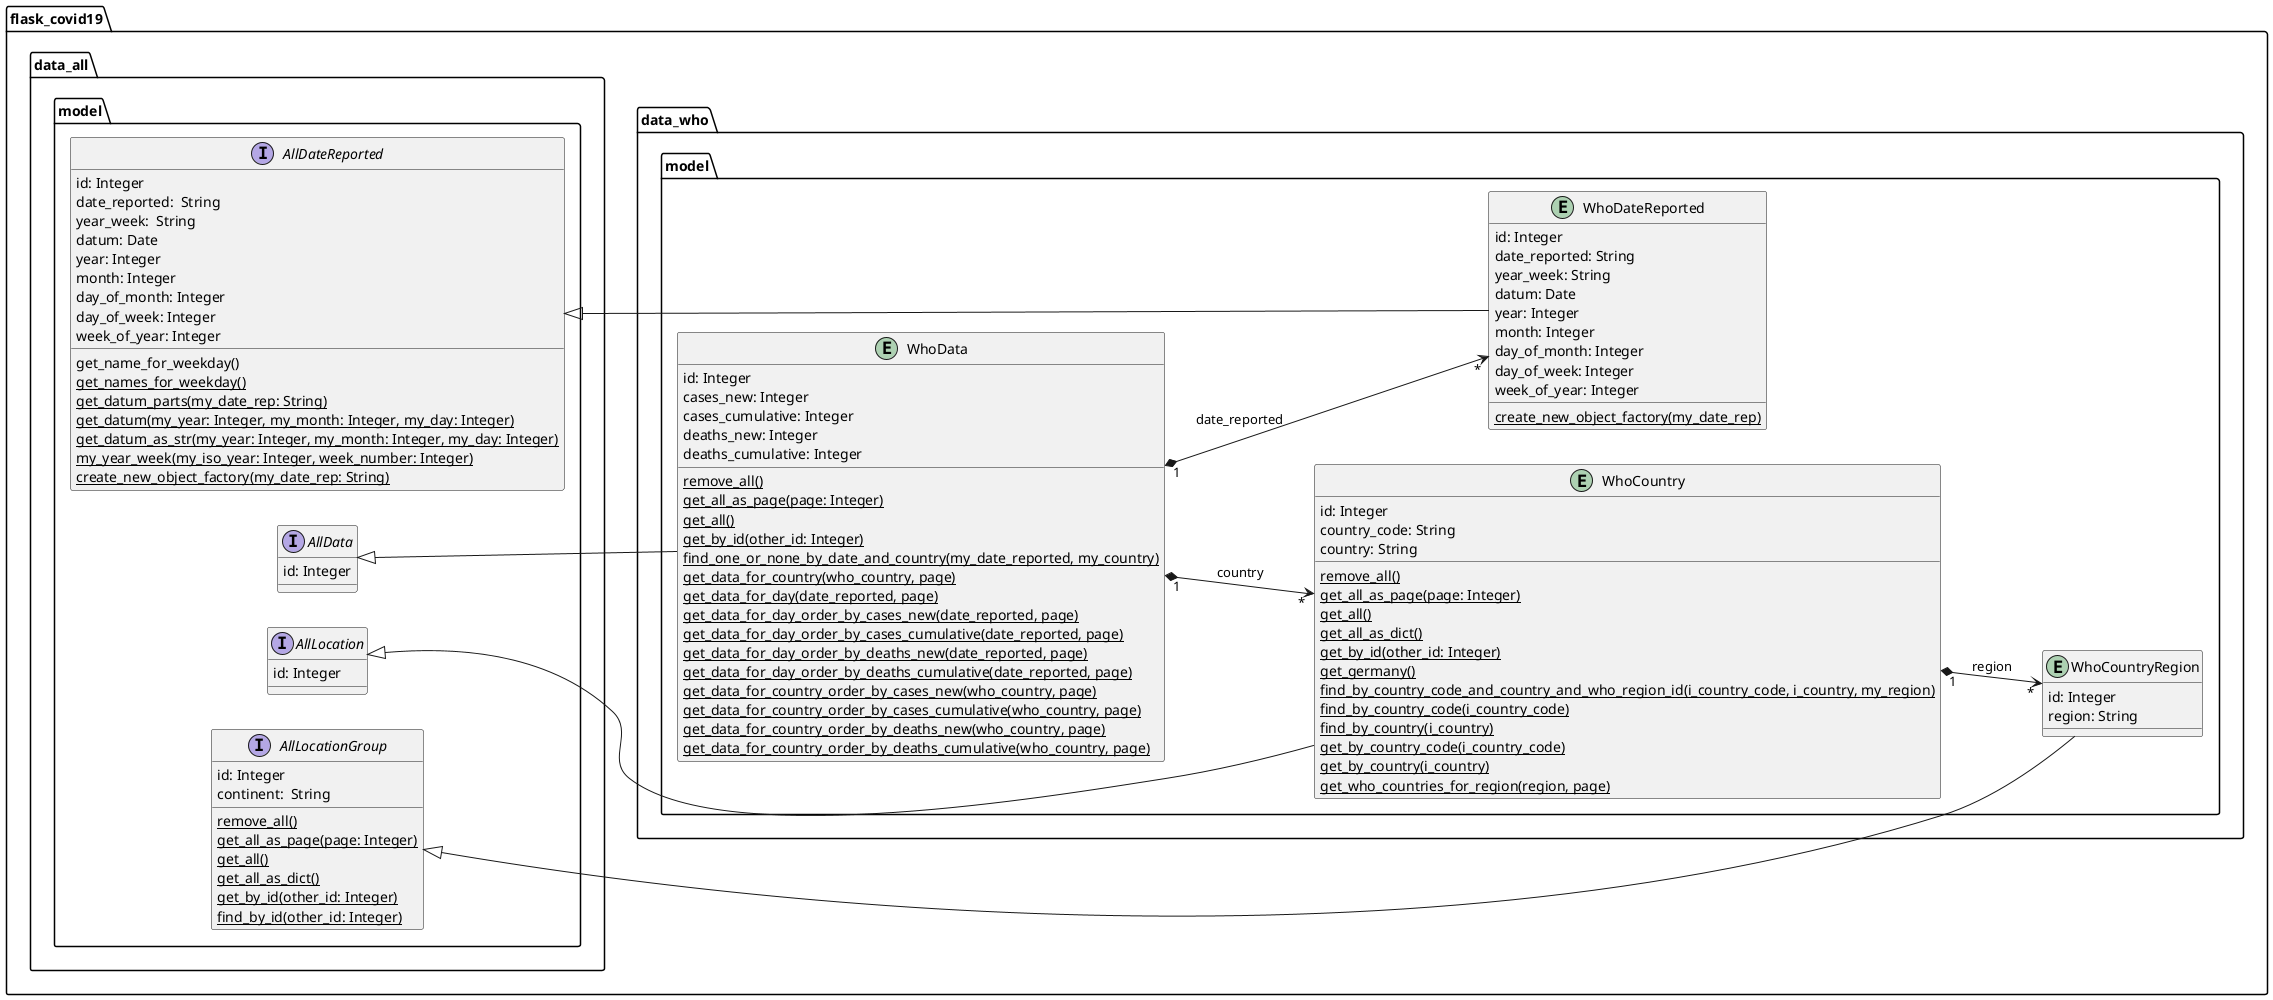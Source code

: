 @startuml
left to right direction

package flask_covid19.data_all.model {

	interface AllDateReported {
	    id: Integer
		date_reported:  String
	    year_week:  String
	    datum: Date
	    year: Integer
	    month: Integer
	    day_of_month: Integer
	    day_of_week: Integer
	    week_of_year: Integer
		get_name_for_weekday()
		{classifier} get_names_for_weekday()
		{classifier} get_datum_parts(my_date_rep: String)
		{classifier} get_datum(my_year: Integer, my_month: Integer, my_day: Integer)
		{classifier} get_datum_as_str(my_year: Integer, my_month: Integer, my_day: Integer)
		{classifier} my_year_week(my_iso_year: Integer, week_number: Integer)
		{classifier} create_new_object_factory(my_date_rep: String)
	}

	interface AllLocationGroup {
	    id: Integer
	    continent:  String
	    {classifier} remove_all()
	    {classifier} get_all_as_page(page: Integer)
	    {classifier} get_all()
	    {classifier} get_all_as_dict()
	    {classifier} get_by_id(other_id: Integer)
	    {classifier} find_by_id(other_id: Integer)
	}

	interface AllLocation {
	    id: Integer
    }

	interface AllData {
	    id: Integer
	}

}

package flask_covid19.data_who.model {

	entity WhoDateReported {
	    id: Integer
		date_reported: String
	    year_week: String
	    datum: Date
	    year: Integer
	    month: Integer
	    day_of_month: Integer
	    day_of_week: Integer
	    week_of_year: Integer
	    {classifier} create_new_object_factory(my_date_rep)
	}

	entity WhoCountryRegion {
	    id: Integer
	    region: String
	}

	entity WhoCountry {
	    id: Integer
		country_code: String
	    country: String
	    {classifier} remove_all()
	    {classifier} get_all_as_page(page: Integer)
	    {classifier} get_all()
	    {classifier} get_all_as_dict()
	    {classifier} get_by_id(other_id: Integer)
	    {classifier} get_germany()
	    {classifier} find_by_country_code_and_country_and_who_region_id(i_country_code, i_country, my_region)
	    {classifier} find_by_country_code(i_country_code)
	    {classifier} find_by_country(i_country)
	    {classifier} get_by_country_code(i_country_code)
	    {classifier} get_by_country(i_country)
	    {classifier} get_who_countries_for_region(region, page)
	}

	entity WhoData {
	    id: Integer
		cases_new: Integer
	    cases_cumulative: Integer
	    deaths_new: Integer
	    deaths_cumulative: Integer
	    {classifier} remove_all()
	    {classifier} get_all_as_page(page: Integer)
	    {classifier} get_all()
	    {classifier} get_by_id(other_id: Integer)
	    {classifier} find_one_or_none_by_date_and_country(my_date_reported, my_country)
	    {classifier} get_data_for_country(who_country, page)
	    {classifier} get_data_for_day(date_reported, page)
	    {classifier} get_data_for_day_order_by_cases_new(date_reported, page)
	    {classifier} get_data_for_day_order_by_cases_cumulative(date_reported, page)
	    {classifier} get_data_for_day_order_by_deaths_new(date_reported, page)
	    {classifier} get_data_for_day_order_by_deaths_cumulative(date_reported, page)
	    {classifier} get_data_for_country_order_by_cases_new(who_country, page)
	    {classifier} get_data_for_country_order_by_cases_cumulative(who_country, page)
	    {classifier} get_data_for_country_order_by_deaths_new(who_country, page)
	    {classifier} get_data_for_country_order_by_deaths_cumulative(who_country, page)
	}
}

AllDateReported <|-- WhoDateReported
AllLocationGroup <|-- WhoCountryRegion
AllLocation <|-- WhoCountry
AllData <|-- WhoData

WhoCountry "1" *--> "*" WhoCountryRegion : region
WhoData "1" *--> "*" WhoCountry : country
WhoData "1" *--> "*" WhoDateReported : date_reported

@enduml

